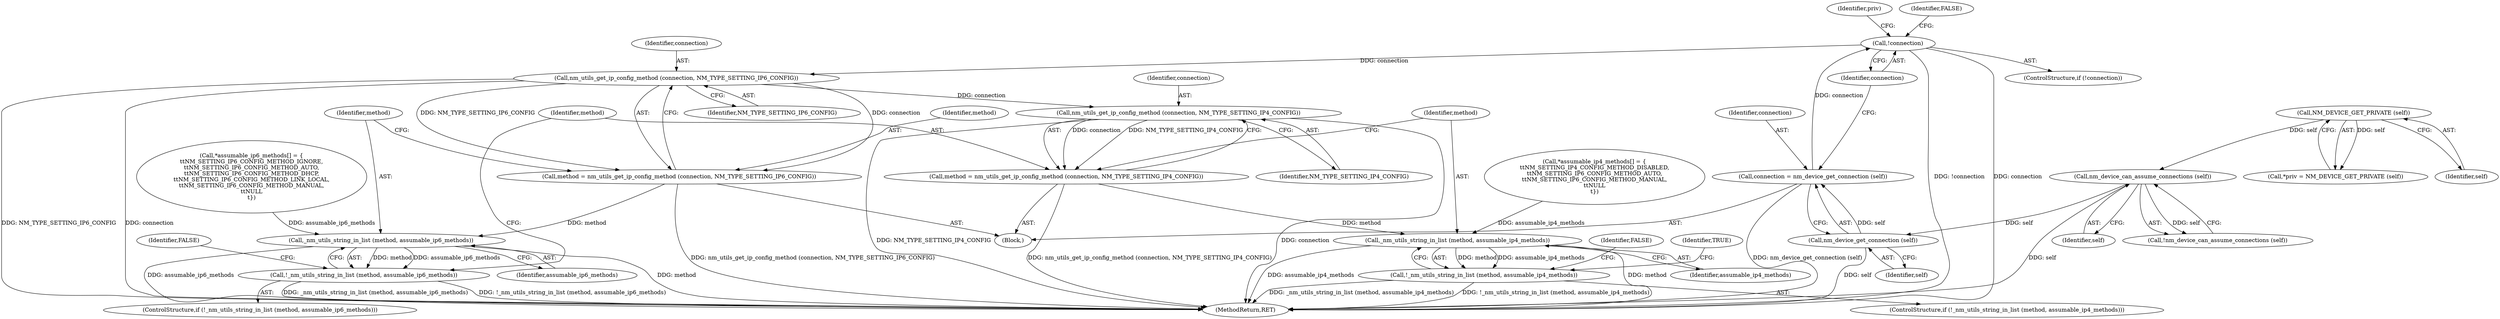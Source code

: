 digraph "0_NetworkManager_d5fc88e573fa58b93034b04d35a2454f5d28cad9@pointer" {
"1003275" [label="(Call,nm_utils_get_ip_config_method (connection, NM_TYPE_SETTING_IP6_CONFIG))"];
"1003247" [label="(Call,!connection)"];
"1003242" [label="(Call,connection = nm_device_get_connection (self))"];
"1003244" [label="(Call,nm_device_get_connection (self))"];
"1003238" [label="(Call,nm_device_can_assume_connections (self))"];
"1003226" [label="(Call,NM_DEVICE_GET_PRIVATE (self))"];
"1003273" [label="(Call,method = nm_utils_get_ip_config_method (connection, NM_TYPE_SETTING_IP6_CONFIG))"];
"1003280" [label="(Call,_nm_utils_string_in_list (method, assumable_ip6_methods))"];
"1003279" [label="(Call,!_nm_utils_string_in_list (method, assumable_ip6_methods))"];
"1003287" [label="(Call,nm_utils_get_ip_config_method (connection, NM_TYPE_SETTING_IP4_CONFIG))"];
"1003285" [label="(Call,method = nm_utils_get_ip_config_method (connection, NM_TYPE_SETTING_IP4_CONFIG))"];
"1003292" [label="(Call,_nm_utils_string_in_list (method, assumable_ip4_methods))"];
"1003291" [label="(Call,!_nm_utils_string_in_list (method, assumable_ip4_methods))"];
"1003278" [label="(ControlStructure,if (!_nm_utils_string_in_list (method, assumable_ip6_methods)))"];
"1003279" [label="(Call,!_nm_utils_string_in_list (method, assumable_ip6_methods))"];
"1003246" [label="(ControlStructure,if (!connection))"];
"1003254" [label="(Identifier,priv)"];
"1003244" [label="(Call,nm_device_get_connection (self))"];
"1003287" [label="(Call,nm_utils_get_ip_config_method (connection, NM_TYPE_SETTING_IP4_CONFIG))"];
"1003289" [label="(Identifier,NM_TYPE_SETTING_IP4_CONFIG)"];
"1003239" [label="(Identifier,self)"];
"1003247" [label="(Call,!connection)"];
"1003245" [label="(Identifier,self)"];
"1003224" [label="(Call,*priv = NM_DEVICE_GET_PRIVATE (self))"];
"1003276" [label="(Identifier,connection)"];
"1003231" [label="(Call,*assumable_ip6_methods[] = {\n\t\tNM_SETTING_IP6_CONFIG_METHOD_IGNORE,\n\t\tNM_SETTING_IP6_CONFIG_METHOD_AUTO,\n\t\tNM_SETTING_IP6_CONFIG_METHOD_DHCP,\n\t\tNM_SETTING_IP6_CONFIG_METHOD_LINK_LOCAL,\n\t\tNM_SETTING_IP6_CONFIG_METHOD_MANUAL,\n\t\tNULL\n\t})"];
"1003286" [label="(Identifier,method)"];
"1003273" [label="(Call,method = nm_utils_get_ip_config_method (connection, NM_TYPE_SETTING_IP6_CONFIG))"];
"1003250" [label="(Identifier,FALSE)"];
"1003292" [label="(Call,_nm_utils_string_in_list (method, assumable_ip4_methods))"];
"1003291" [label="(Call,!_nm_utils_string_in_list (method, assumable_ip4_methods))"];
"1003280" [label="(Call,_nm_utils_string_in_list (method, assumable_ip6_methods))"];
"1003222" [label="(Block,)"];
"1003293" [label="(Identifier,method)"];
"1003275" [label="(Call,nm_utils_get_ip_config_method (connection, NM_TYPE_SETTING_IP6_CONFIG))"];
"1003284" [label="(Identifier,FALSE)"];
"1003282" [label="(Identifier,assumable_ip6_methods)"];
"1003227" [label="(Identifier,self)"];
"1003285" [label="(Call,method = nm_utils_get_ip_config_method (connection, NM_TYPE_SETTING_IP4_CONFIG))"];
"1003281" [label="(Identifier,method)"];
"1003238" [label="(Call,nm_device_can_assume_connections (self))"];
"1003290" [label="(ControlStructure,if (!_nm_utils_string_in_list (method, assumable_ip4_methods)))"];
"1003296" [label="(Identifier,FALSE)"];
"1003242" [label="(Call,connection = nm_device_get_connection (self))"];
"1003274" [label="(Identifier,method)"];
"1003294" [label="(Identifier,assumable_ip4_methods)"];
"1003226" [label="(Call,NM_DEVICE_GET_PRIVATE (self))"];
"1007368" [label="(MethodReturn,RET)"];
"1003243" [label="(Identifier,connection)"];
"1003288" [label="(Identifier,connection)"];
"1003237" [label="(Call,!nm_device_can_assume_connections (self))"];
"1003248" [label="(Identifier,connection)"];
"1003277" [label="(Identifier,NM_TYPE_SETTING_IP6_CONFIG)"];
"1003234" [label="(Call,*assumable_ip4_methods[] = {\n\t\tNM_SETTING_IP4_CONFIG_METHOD_DISABLED,\n\t\tNM_SETTING_IP6_CONFIG_METHOD_AUTO,\n\t\tNM_SETTING_IP6_CONFIG_METHOD_MANUAL,\n\t\tNULL\n\t})"];
"1003298" [label="(Identifier,TRUE)"];
"1003275" -> "1003273"  [label="AST: "];
"1003275" -> "1003277"  [label="CFG: "];
"1003276" -> "1003275"  [label="AST: "];
"1003277" -> "1003275"  [label="AST: "];
"1003273" -> "1003275"  [label="CFG: "];
"1003275" -> "1007368"  [label="DDG: NM_TYPE_SETTING_IP6_CONFIG"];
"1003275" -> "1007368"  [label="DDG: connection"];
"1003275" -> "1003273"  [label="DDG: connection"];
"1003275" -> "1003273"  [label="DDG: NM_TYPE_SETTING_IP6_CONFIG"];
"1003247" -> "1003275"  [label="DDG: connection"];
"1003275" -> "1003287"  [label="DDG: connection"];
"1003247" -> "1003246"  [label="AST: "];
"1003247" -> "1003248"  [label="CFG: "];
"1003248" -> "1003247"  [label="AST: "];
"1003250" -> "1003247"  [label="CFG: "];
"1003254" -> "1003247"  [label="CFG: "];
"1003247" -> "1007368"  [label="DDG: !connection"];
"1003247" -> "1007368"  [label="DDG: connection"];
"1003242" -> "1003247"  [label="DDG: connection"];
"1003242" -> "1003222"  [label="AST: "];
"1003242" -> "1003244"  [label="CFG: "];
"1003243" -> "1003242"  [label="AST: "];
"1003244" -> "1003242"  [label="AST: "];
"1003248" -> "1003242"  [label="CFG: "];
"1003242" -> "1007368"  [label="DDG: nm_device_get_connection (self)"];
"1003244" -> "1003242"  [label="DDG: self"];
"1003244" -> "1003245"  [label="CFG: "];
"1003245" -> "1003244"  [label="AST: "];
"1003244" -> "1007368"  [label="DDG: self"];
"1003238" -> "1003244"  [label="DDG: self"];
"1003238" -> "1003237"  [label="AST: "];
"1003238" -> "1003239"  [label="CFG: "];
"1003239" -> "1003238"  [label="AST: "];
"1003237" -> "1003238"  [label="CFG: "];
"1003238" -> "1007368"  [label="DDG: self"];
"1003238" -> "1003237"  [label="DDG: self"];
"1003226" -> "1003238"  [label="DDG: self"];
"1003226" -> "1003224"  [label="AST: "];
"1003226" -> "1003227"  [label="CFG: "];
"1003227" -> "1003226"  [label="AST: "];
"1003224" -> "1003226"  [label="CFG: "];
"1003226" -> "1003224"  [label="DDG: self"];
"1003273" -> "1003222"  [label="AST: "];
"1003274" -> "1003273"  [label="AST: "];
"1003281" -> "1003273"  [label="CFG: "];
"1003273" -> "1007368"  [label="DDG: nm_utils_get_ip_config_method (connection, NM_TYPE_SETTING_IP6_CONFIG)"];
"1003273" -> "1003280"  [label="DDG: method"];
"1003280" -> "1003279"  [label="AST: "];
"1003280" -> "1003282"  [label="CFG: "];
"1003281" -> "1003280"  [label="AST: "];
"1003282" -> "1003280"  [label="AST: "];
"1003279" -> "1003280"  [label="CFG: "];
"1003280" -> "1007368"  [label="DDG: method"];
"1003280" -> "1007368"  [label="DDG: assumable_ip6_methods"];
"1003280" -> "1003279"  [label="DDG: method"];
"1003280" -> "1003279"  [label="DDG: assumable_ip6_methods"];
"1003231" -> "1003280"  [label="DDG: assumable_ip6_methods"];
"1003279" -> "1003278"  [label="AST: "];
"1003284" -> "1003279"  [label="CFG: "];
"1003286" -> "1003279"  [label="CFG: "];
"1003279" -> "1007368"  [label="DDG: !_nm_utils_string_in_list (method, assumable_ip6_methods)"];
"1003279" -> "1007368"  [label="DDG: _nm_utils_string_in_list (method, assumable_ip6_methods)"];
"1003287" -> "1003285"  [label="AST: "];
"1003287" -> "1003289"  [label="CFG: "];
"1003288" -> "1003287"  [label="AST: "];
"1003289" -> "1003287"  [label="AST: "];
"1003285" -> "1003287"  [label="CFG: "];
"1003287" -> "1007368"  [label="DDG: connection"];
"1003287" -> "1007368"  [label="DDG: NM_TYPE_SETTING_IP4_CONFIG"];
"1003287" -> "1003285"  [label="DDG: connection"];
"1003287" -> "1003285"  [label="DDG: NM_TYPE_SETTING_IP4_CONFIG"];
"1003285" -> "1003222"  [label="AST: "];
"1003286" -> "1003285"  [label="AST: "];
"1003293" -> "1003285"  [label="CFG: "];
"1003285" -> "1007368"  [label="DDG: nm_utils_get_ip_config_method (connection, NM_TYPE_SETTING_IP4_CONFIG)"];
"1003285" -> "1003292"  [label="DDG: method"];
"1003292" -> "1003291"  [label="AST: "];
"1003292" -> "1003294"  [label="CFG: "];
"1003293" -> "1003292"  [label="AST: "];
"1003294" -> "1003292"  [label="AST: "];
"1003291" -> "1003292"  [label="CFG: "];
"1003292" -> "1007368"  [label="DDG: method"];
"1003292" -> "1007368"  [label="DDG: assumable_ip4_methods"];
"1003292" -> "1003291"  [label="DDG: method"];
"1003292" -> "1003291"  [label="DDG: assumable_ip4_methods"];
"1003234" -> "1003292"  [label="DDG: assumable_ip4_methods"];
"1003291" -> "1003290"  [label="AST: "];
"1003296" -> "1003291"  [label="CFG: "];
"1003298" -> "1003291"  [label="CFG: "];
"1003291" -> "1007368"  [label="DDG: _nm_utils_string_in_list (method, assumable_ip4_methods)"];
"1003291" -> "1007368"  [label="DDG: !_nm_utils_string_in_list (method, assumable_ip4_methods)"];
}
